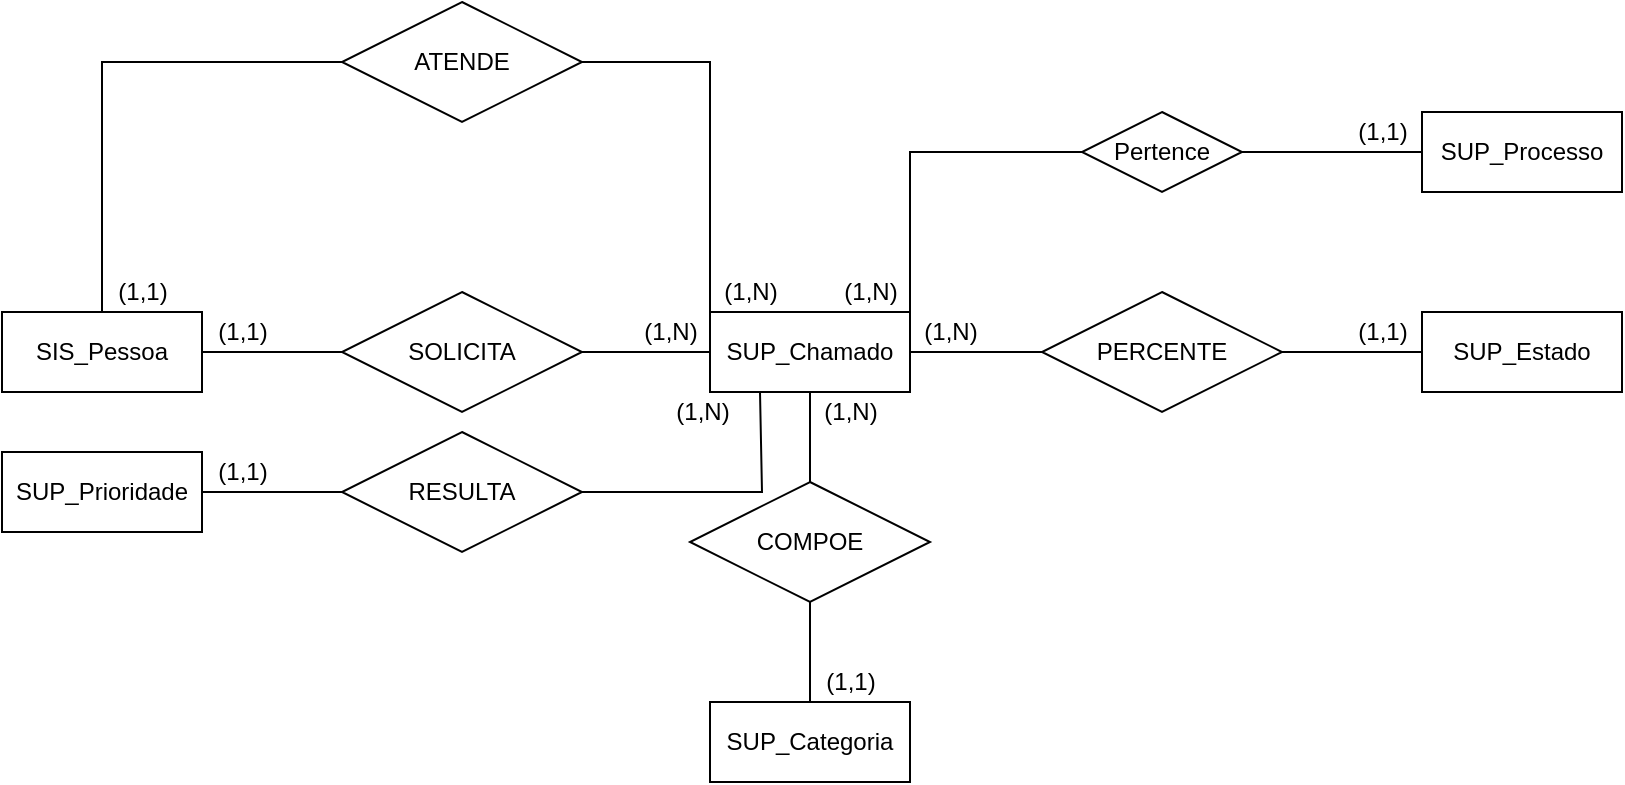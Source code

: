 <mxfile version="18.0.2" type="device"><diagram id="51SSuLabQ_UzjqOzoXLZ" name="Page-1"><mxGraphModel dx="1588" dy="1160" grid="1" gridSize="10" guides="1" tooltips="1" connect="1" arrows="1" fold="1" page="1" pageScale="1" pageWidth="827" pageHeight="1169" math="0" shadow="0"><root><mxCell id="0"/><mxCell id="1" parent="0"/><mxCell id="rBNzhUXVOAEHlmdbJ7xc-12" style="edgeStyle=orthogonalEdgeStyle;rounded=0;orthogonalLoop=1;jettySize=auto;html=1;exitX=1;exitY=0.5;exitDx=0;exitDy=0;entryX=0;entryY=0.5;entryDx=0;entryDy=0;endArrow=none;endFill=0;" parent="1" source="rBNzhUXVOAEHlmdbJ7xc-1" target="rBNzhUXVOAEHlmdbJ7xc-6" edge="1"><mxGeometry relative="1" as="geometry"/></mxCell><mxCell id="rBNzhUXVOAEHlmdbJ7xc-1" value="SUP_Chamado" style="whiteSpace=wrap;html=1;align=center;" parent="1" vertex="1"><mxGeometry x="364" y="565" width="100" height="40" as="geometry"/></mxCell><mxCell id="rBNzhUXVOAEHlmdbJ7xc-14" style="edgeStyle=orthogonalEdgeStyle;rounded=0;orthogonalLoop=1;jettySize=auto;html=1;exitX=0.5;exitY=0;exitDx=0;exitDy=0;entryX=0.5;entryY=1;entryDx=0;entryDy=0;endArrow=none;endFill=0;" parent="1" source="rBNzhUXVOAEHlmdbJ7xc-2" target="rBNzhUXVOAEHlmdbJ7xc-9" edge="1"><mxGeometry relative="1" as="geometry"/></mxCell><mxCell id="rBNzhUXVOAEHlmdbJ7xc-2" value="SUP_Categoria" style="whiteSpace=wrap;html=1;align=center;" parent="1" vertex="1"><mxGeometry x="364" y="760" width="100" height="40" as="geometry"/></mxCell><mxCell id="rBNzhUXVOAEHlmdbJ7xc-10" style="edgeStyle=orthogonalEdgeStyle;rounded=0;orthogonalLoop=1;jettySize=auto;html=1;exitX=1;exitY=0.5;exitDx=0;exitDy=0;entryX=0;entryY=0.5;entryDx=0;entryDy=0;endArrow=none;endFill=0;" parent="1" source="rBNzhUXVOAEHlmdbJ7xc-3" target="rBNzhUXVOAEHlmdbJ7xc-7" edge="1"><mxGeometry relative="1" as="geometry"/></mxCell><mxCell id="rBNzhUXVOAEHlmdbJ7xc-3" value="SUP_Prioridade" style="whiteSpace=wrap;html=1;align=center;" parent="1" vertex="1"><mxGeometry x="10" y="635" width="100" height="40" as="geometry"/></mxCell><mxCell id="rBNzhUXVOAEHlmdbJ7xc-4" value="SUP_Estado" style="whiteSpace=wrap;html=1;align=center;" parent="1" vertex="1"><mxGeometry x="720" y="565" width="100" height="40" as="geometry"/></mxCell><mxCell id="rBNzhUXVOAEHlmdbJ7xc-13" style="edgeStyle=orthogonalEdgeStyle;rounded=0;orthogonalLoop=1;jettySize=auto;html=1;exitX=1;exitY=0.5;exitDx=0;exitDy=0;entryX=0;entryY=0.5;entryDx=0;entryDy=0;endArrow=none;endFill=0;" parent="1" source="rBNzhUXVOAEHlmdbJ7xc-6" target="rBNzhUXVOAEHlmdbJ7xc-4" edge="1"><mxGeometry relative="1" as="geometry"/></mxCell><mxCell id="rBNzhUXVOAEHlmdbJ7xc-6" value="PERCENTE" style="shape=rhombus;perimeter=rhombusPerimeter;whiteSpace=wrap;html=1;align=center;" parent="1" vertex="1"><mxGeometry x="530" y="555" width="120" height="60" as="geometry"/></mxCell><mxCell id="-gnVW1snhpZZERKPj0lY-9" style="edgeStyle=none;rounded=0;orthogonalLoop=1;jettySize=auto;html=1;exitX=1;exitY=0.5;exitDx=0;exitDy=0;entryX=0.25;entryY=1;entryDx=0;entryDy=0;endArrow=none;endFill=0;startSize=14;endSize=14;sourcePerimeterSpacing=8;targetPerimeterSpacing=8;" parent="1" source="rBNzhUXVOAEHlmdbJ7xc-7" target="rBNzhUXVOAEHlmdbJ7xc-1" edge="1"><mxGeometry relative="1" as="geometry"><Array as="points"><mxPoint x="390" y="655"/></Array></mxGeometry></mxCell><mxCell id="rBNzhUXVOAEHlmdbJ7xc-7" value="RESULTA" style="shape=rhombus;perimeter=rhombusPerimeter;whiteSpace=wrap;html=1;align=center;" parent="1" vertex="1"><mxGeometry x="180" y="625" width="120" height="60" as="geometry"/></mxCell><mxCell id="rBNzhUXVOAEHlmdbJ7xc-15" style="edgeStyle=orthogonalEdgeStyle;rounded=0;orthogonalLoop=1;jettySize=auto;html=1;exitX=0.5;exitY=0;exitDx=0;exitDy=0;entryX=0.5;entryY=1;entryDx=0;entryDy=0;endArrow=none;endFill=0;" parent="1" source="rBNzhUXVOAEHlmdbJ7xc-9" target="rBNzhUXVOAEHlmdbJ7xc-1" edge="1"><mxGeometry relative="1" as="geometry"/></mxCell><mxCell id="rBNzhUXVOAEHlmdbJ7xc-9" value="COMPOE" style="shape=rhombus;perimeter=rhombusPerimeter;whiteSpace=wrap;html=1;align=center;" parent="1" vertex="1"><mxGeometry x="354" y="650" width="120" height="60" as="geometry"/></mxCell><mxCell id="rBNzhUXVOAEHlmdbJ7xc-19" value="(1,1)" style="text;html=1;align=center;verticalAlign=middle;resizable=0;points=[];autosize=1;strokeColor=none;fillColor=none;" parent="1" vertex="1"><mxGeometry x="414" y="740" width="40" height="20" as="geometry"/></mxCell><mxCell id="rBNzhUXVOAEHlmdbJ7xc-21" value="(1,N)" style="text;html=1;align=center;verticalAlign=middle;resizable=0;points=[];autosize=1;strokeColor=none;fillColor=none;" parent="1" vertex="1"><mxGeometry x="414" y="605" width="40" height="20" as="geometry"/></mxCell><mxCell id="rBNzhUXVOAEHlmdbJ7xc-22" value="(1,N)" style="text;html=1;align=center;verticalAlign=middle;resizable=0;points=[];autosize=1;strokeColor=none;fillColor=none;" parent="1" vertex="1"><mxGeometry x="464" y="565" width="40" height="20" as="geometry"/></mxCell><mxCell id="rBNzhUXVOAEHlmdbJ7xc-23" value="(1,1)" style="text;html=1;align=center;verticalAlign=middle;resizable=0;points=[];autosize=1;strokeColor=none;fillColor=none;" parent="1" vertex="1"><mxGeometry x="680" y="565" width="40" height="20" as="geometry"/></mxCell><mxCell id="rBNzhUXVOAEHlmdbJ7xc-25" value="(1,N)" style="text;html=1;align=center;verticalAlign=middle;resizable=0;points=[];autosize=1;strokeColor=none;fillColor=none;" parent="1" vertex="1"><mxGeometry x="340" y="605" width="40" height="20" as="geometry"/></mxCell><mxCell id="rBNzhUXVOAEHlmdbJ7xc-34" value="(1,1)" style="text;html=1;align=center;verticalAlign=middle;resizable=0;points=[];autosize=1;strokeColor=none;fillColor=none;" parent="1" vertex="1"><mxGeometry x="110" y="635" width="40" height="20" as="geometry"/></mxCell><mxCell id="-gnVW1snhpZZERKPj0lY-1" style="edgeStyle=orthogonalEdgeStyle;rounded=0;orthogonalLoop=1;jettySize=auto;html=1;exitX=1;exitY=0.5;exitDx=0;exitDy=0;entryX=0;entryY=0.5;entryDx=0;entryDy=0;endArrow=none;endFill=0;" parent="1" source="-gnVW1snhpZZERKPj0lY-2" target="-gnVW1snhpZZERKPj0lY-3" edge="1"><mxGeometry relative="1" as="geometry"/></mxCell><mxCell id="spTGBN97bQv7k3t5jgc6-10" style="edgeStyle=orthogonalEdgeStyle;rounded=0;orthogonalLoop=1;jettySize=auto;html=1;exitX=0.5;exitY=0;exitDx=0;exitDy=0;entryX=0;entryY=0.5;entryDx=0;entryDy=0;endArrow=none;endFill=0;" edge="1" parent="1" source="-gnVW1snhpZZERKPj0lY-2" target="spTGBN97bQv7k3t5jgc6-9"><mxGeometry relative="1" as="geometry"/></mxCell><mxCell id="-gnVW1snhpZZERKPj0lY-2" value="SIS_Pessoa" style="whiteSpace=wrap;html=1;align=center;" parent="1" vertex="1"><mxGeometry x="10" y="565" width="100" height="40" as="geometry"/></mxCell><mxCell id="-gnVW1snhpZZERKPj0lY-10" style="edgeStyle=none;rounded=0;orthogonalLoop=1;jettySize=auto;html=1;exitX=1;exitY=0.5;exitDx=0;exitDy=0;entryX=0;entryY=0.5;entryDx=0;entryDy=0;endArrow=none;endFill=0;startSize=14;endSize=14;sourcePerimeterSpacing=8;targetPerimeterSpacing=8;" parent="1" source="-gnVW1snhpZZERKPj0lY-3" target="rBNzhUXVOAEHlmdbJ7xc-1" edge="1"><mxGeometry relative="1" as="geometry"><Array as="points"><mxPoint x="300" y="585"/></Array></mxGeometry></mxCell><mxCell id="-gnVW1snhpZZERKPj0lY-3" value="SOLICITA" style="shape=rhombus;perimeter=rhombusPerimeter;whiteSpace=wrap;html=1;align=center;" parent="1" vertex="1"><mxGeometry x="180" y="555" width="120" height="60" as="geometry"/></mxCell><mxCell id="-gnVW1snhpZZERKPj0lY-4" value="(1,1)" style="text;html=1;align=center;verticalAlign=middle;resizable=0;points=[];autosize=1;strokeColor=none;fillColor=none;" parent="1" vertex="1"><mxGeometry x="110" y="565" width="40" height="20" as="geometry"/></mxCell><mxCell id="-gnVW1snhpZZERKPj0lY-7" value="(1,N)" style="text;html=1;align=center;verticalAlign=middle;resizable=0;points=[];autosize=1;strokeColor=none;fillColor=none;" parent="1" vertex="1"><mxGeometry x="324" y="565" width="40" height="20" as="geometry"/></mxCell><mxCell id="spTGBN97bQv7k3t5jgc6-2" value="SUP_Processo" style="whiteSpace=wrap;html=1;align=center;" vertex="1" parent="1"><mxGeometry x="720" y="465" width="100" height="40" as="geometry"/></mxCell><mxCell id="spTGBN97bQv7k3t5jgc6-4" value="(1,N)" style="text;html=1;align=center;verticalAlign=middle;resizable=0;points=[];autosize=1;strokeColor=none;fillColor=none;" vertex="1" parent="1"><mxGeometry x="424" y="545" width="40" height="20" as="geometry"/></mxCell><mxCell id="spTGBN97bQv7k3t5jgc6-5" value="(1,1)" style="text;html=1;align=center;verticalAlign=middle;resizable=0;points=[];autosize=1;strokeColor=none;fillColor=none;" vertex="1" parent="1"><mxGeometry x="680" y="465" width="40" height="20" as="geometry"/></mxCell><mxCell id="spTGBN97bQv7k3t5jgc6-7" style="edgeStyle=orthogonalEdgeStyle;rounded=0;orthogonalLoop=1;jettySize=auto;html=1;exitX=0;exitY=0.5;exitDx=0;exitDy=0;entryX=1;entryY=0;entryDx=0;entryDy=0;endArrow=none;endFill=0;" edge="1" parent="1" source="spTGBN97bQv7k3t5jgc6-6" target="rBNzhUXVOAEHlmdbJ7xc-1"><mxGeometry relative="1" as="geometry"/></mxCell><mxCell id="spTGBN97bQv7k3t5jgc6-8" style="edgeStyle=orthogonalEdgeStyle;rounded=0;orthogonalLoop=1;jettySize=auto;html=1;exitX=1;exitY=0.5;exitDx=0;exitDy=0;entryX=0;entryY=0.5;entryDx=0;entryDy=0;endArrow=none;endFill=0;" edge="1" parent="1" source="spTGBN97bQv7k3t5jgc6-6" target="spTGBN97bQv7k3t5jgc6-2"><mxGeometry relative="1" as="geometry"/></mxCell><mxCell id="spTGBN97bQv7k3t5jgc6-6" value="Pertence" style="shape=rhombus;perimeter=rhombusPerimeter;whiteSpace=wrap;html=1;align=center;" vertex="1" parent="1"><mxGeometry x="550" y="465" width="80" height="40" as="geometry"/></mxCell><mxCell id="spTGBN97bQv7k3t5jgc6-11" style="edgeStyle=orthogonalEdgeStyle;rounded=0;orthogonalLoop=1;jettySize=auto;html=1;exitX=1;exitY=0.5;exitDx=0;exitDy=0;entryX=0;entryY=0;entryDx=0;entryDy=0;endArrow=none;endFill=0;" edge="1" parent="1" source="spTGBN97bQv7k3t5jgc6-9" target="rBNzhUXVOAEHlmdbJ7xc-1"><mxGeometry relative="1" as="geometry"/></mxCell><mxCell id="spTGBN97bQv7k3t5jgc6-9" value="ATENDE" style="shape=rhombus;perimeter=rhombusPerimeter;whiteSpace=wrap;html=1;align=center;" vertex="1" parent="1"><mxGeometry x="180" y="410" width="120" height="60" as="geometry"/></mxCell><mxCell id="spTGBN97bQv7k3t5jgc6-12" value="(1,1)" style="text;html=1;align=center;verticalAlign=middle;resizable=0;points=[];autosize=1;strokeColor=none;fillColor=none;" vertex="1" parent="1"><mxGeometry x="60" y="545" width="40" height="20" as="geometry"/></mxCell><mxCell id="spTGBN97bQv7k3t5jgc6-13" value="(1,N)" style="text;html=1;align=center;verticalAlign=middle;resizable=0;points=[];autosize=1;strokeColor=none;fillColor=none;" vertex="1" parent="1"><mxGeometry x="364" y="545" width="40" height="20" as="geometry"/></mxCell></root></mxGraphModel></diagram></mxfile>